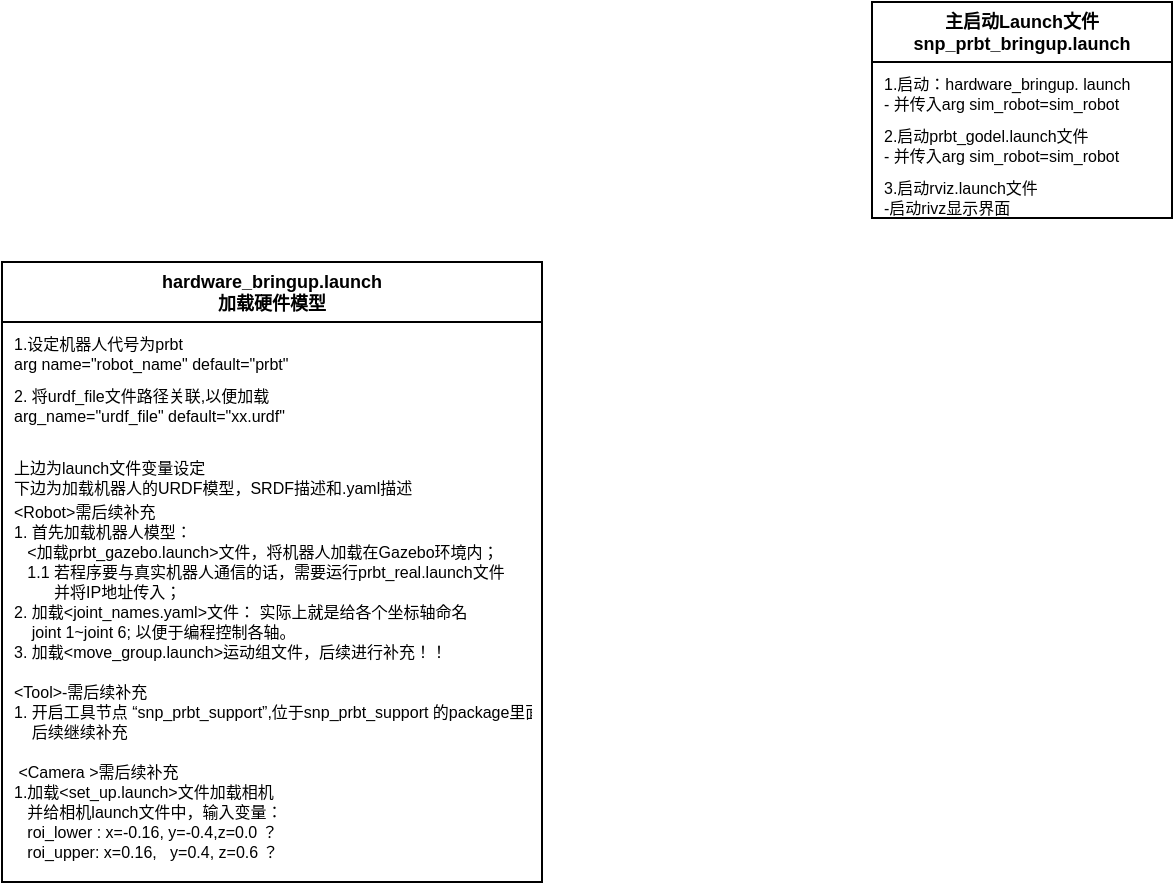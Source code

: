 <mxfile version="13.6.5" type="github">
  <diagram name="Page-1" id="9f46799a-70d6-7492-0946-bef42562c5a5">
    <mxGraphModel dx="400" dy="420" grid="1" gridSize="10" guides="1" tooltips="1" connect="1" arrows="1" fold="1" page="1" pageScale="1" pageWidth="1100" pageHeight="850" background="#ffffff" math="0" shadow="0">
      <root>
        <mxCell id="0" />
        <mxCell id="1" parent="0" />
        <mxCell id="KAkbny95yHru2cI5Tnwd-2" value="主启动Launch文件&#xa;snp_prbt_bringup.launch" style="swimlane;fontStyle=1;childLayout=stackLayout;horizontal=1;startSize=30;fillColor=none;horizontalStack=0;resizeParent=1;resizeParentMax=0;resizeLast=0;collapsible=1;marginBottom=0;fontSize=9;" parent="1" vertex="1">
          <mxGeometry x="475" y="30" width="150" height="108" as="geometry">
            <mxRectangle x="510" y="200" width="90" height="26" as="alternateBounds" />
          </mxGeometry>
        </mxCell>
        <mxCell id="KAkbny95yHru2cI5Tnwd-3" value="1.启动：hardware_bringup. launch&#xa;- 并传入arg sim_robot=sim_robot" style="text;strokeColor=none;fillColor=none;align=left;verticalAlign=top;spacingLeft=4;spacingRight=4;overflow=hidden;rotatable=0;points=[[0,0.5],[1,0.5]];portConstraint=eastwest;fontSize=8;" parent="KAkbny95yHru2cI5Tnwd-2" vertex="1">
          <mxGeometry y="30" width="150" height="26" as="geometry" />
        </mxCell>
        <mxCell id="KAkbny95yHru2cI5Tnwd-4" value="2.启动prbt_godel.launch文件&#xa;- 并传入arg sim_robot=sim_robot" style="text;strokeColor=none;fillColor=none;align=left;verticalAlign=top;spacingLeft=4;spacingRight=4;overflow=hidden;rotatable=0;points=[[0,0.5],[1,0.5]];portConstraint=eastwest;fontSize=8;" parent="KAkbny95yHru2cI5Tnwd-2" vertex="1">
          <mxGeometry y="56" width="150" height="26" as="geometry" />
        </mxCell>
        <mxCell id="KAkbny95yHru2cI5Tnwd-5" value="3.启动rviz.launch文件&#xa;-启动rivz显示界面" style="text;strokeColor=none;fillColor=none;align=left;verticalAlign=top;spacingLeft=4;spacingRight=4;overflow=hidden;rotatable=0;points=[[0,0.5],[1,0.5]];portConstraint=eastwest;fontSize=8;" parent="KAkbny95yHru2cI5Tnwd-2" vertex="1">
          <mxGeometry y="82" width="150" height="26" as="geometry" />
        </mxCell>
        <mxCell id="o36uRRZI3loZWV72tVVz-1" value="hardware_bringup.launch&#xa;加载硬件模型" style="swimlane;fontStyle=1;childLayout=stackLayout;horizontal=1;startSize=30;fillColor=none;horizontalStack=0;resizeParent=1;resizeParentMax=0;resizeLast=0;collapsible=1;marginBottom=0;fontSize=9;" vertex="1" parent="1">
          <mxGeometry x="40" y="160" width="270" height="310" as="geometry">
            <mxRectangle x="510" y="200" width="90" height="26" as="alternateBounds" />
          </mxGeometry>
        </mxCell>
        <mxCell id="o36uRRZI3loZWV72tVVz-2" value="1.设定机器人代号为prbt&#xa;arg name=&quot;robot_name&quot; default=&quot;prbt&quot;" style="text;strokeColor=none;fillColor=none;align=left;verticalAlign=top;spacingLeft=4;spacingRight=4;overflow=hidden;rotatable=0;points=[[0,0.5],[1,0.5]];portConstraint=eastwest;fontSize=8;" vertex="1" parent="o36uRRZI3loZWV72tVVz-1">
          <mxGeometry y="30" width="270" height="26" as="geometry" />
        </mxCell>
        <mxCell id="o36uRRZI3loZWV72tVVz-7" value="2. 将urdf_file文件路径关联,以便加载&#xa;arg_name=&quot;urdf_file&quot; default=&quot;xx.urdf&quot;" style="text;strokeColor=none;fillColor=none;align=left;verticalAlign=top;spacingLeft=4;spacingRight=4;overflow=hidden;rotatable=0;points=[[0,0.5],[1,0.5]];portConstraint=eastwest;fontSize=8;" vertex="1" parent="o36uRRZI3loZWV72tVVz-1">
          <mxGeometry y="56" width="270" height="26" as="geometry" />
        </mxCell>
        <mxCell id="o36uRRZI3loZWV72tVVz-8" value="&#xa;上边为launch文件变量设定&#xa;下边为加载机器人的URDF模型，SRDF描述和.yaml描述&#xa;" style="text;strokeColor=none;fillColor=none;align=left;verticalAlign=top;spacingLeft=4;spacingRight=4;overflow=hidden;rotatable=0;points=[[0,0.5],[1,0.5]];portConstraint=eastwest;fontSize=8;" vertex="1" parent="o36uRRZI3loZWV72tVVz-1">
          <mxGeometry y="82" width="270" height="32" as="geometry" />
        </mxCell>
        <mxCell id="o36uRRZI3loZWV72tVVz-13" value="&lt;Robot&gt;需后续补充&#xa;1. 首先加载机器人模型：&#xa;   &lt;加载prbt_gazebo.launch&gt;文件，将机器人加载在Gazebo环境内；&#xa;   1.1 若程序要与真实机器人通信的话，需要运行prbt_real.launch文件&#xa;         并将IP地址传入；&#xa;2. 加载&lt;joint_names.yaml&gt;文件： 实际上就是给各个坐标轴命名&#xa;    joint 1~joint 6; 以便于编程控制各轴。&#xa;3. 加载&lt;move_group.launch&gt;运动组文件，后续进行补充！！&#xa;&#xa;&lt;Tool&gt;-需后续补充&#xa;1. 开启工具节点 “snp_prbt_support”,位于snp_prbt_support 的package里面&#xa;    后续继续补充&#xa;&#xa; &lt;Camera &gt;需后续补充&#xa;1.加载&lt;set_up.launch&gt;文件加载相机&#xa;   并给相机launch文件中，输入变量：&#xa;   roi_lower : x=-0.16, y=-0.4,z=0.0 ？&#xa;   roi_upper: x=0.16,   y=0.4, z=0.6 ？" style="text;strokeColor=none;fillColor=none;align=left;verticalAlign=top;spacingLeft=4;spacingRight=4;overflow=hidden;rotatable=0;points=[[0,0.5],[1,0.5]];portConstraint=eastwest;fontSize=8;" vertex="1" parent="o36uRRZI3loZWV72tVVz-1">
          <mxGeometry y="114" width="270" height="196" as="geometry" />
        </mxCell>
      </root>
    </mxGraphModel>
  </diagram>
</mxfile>
